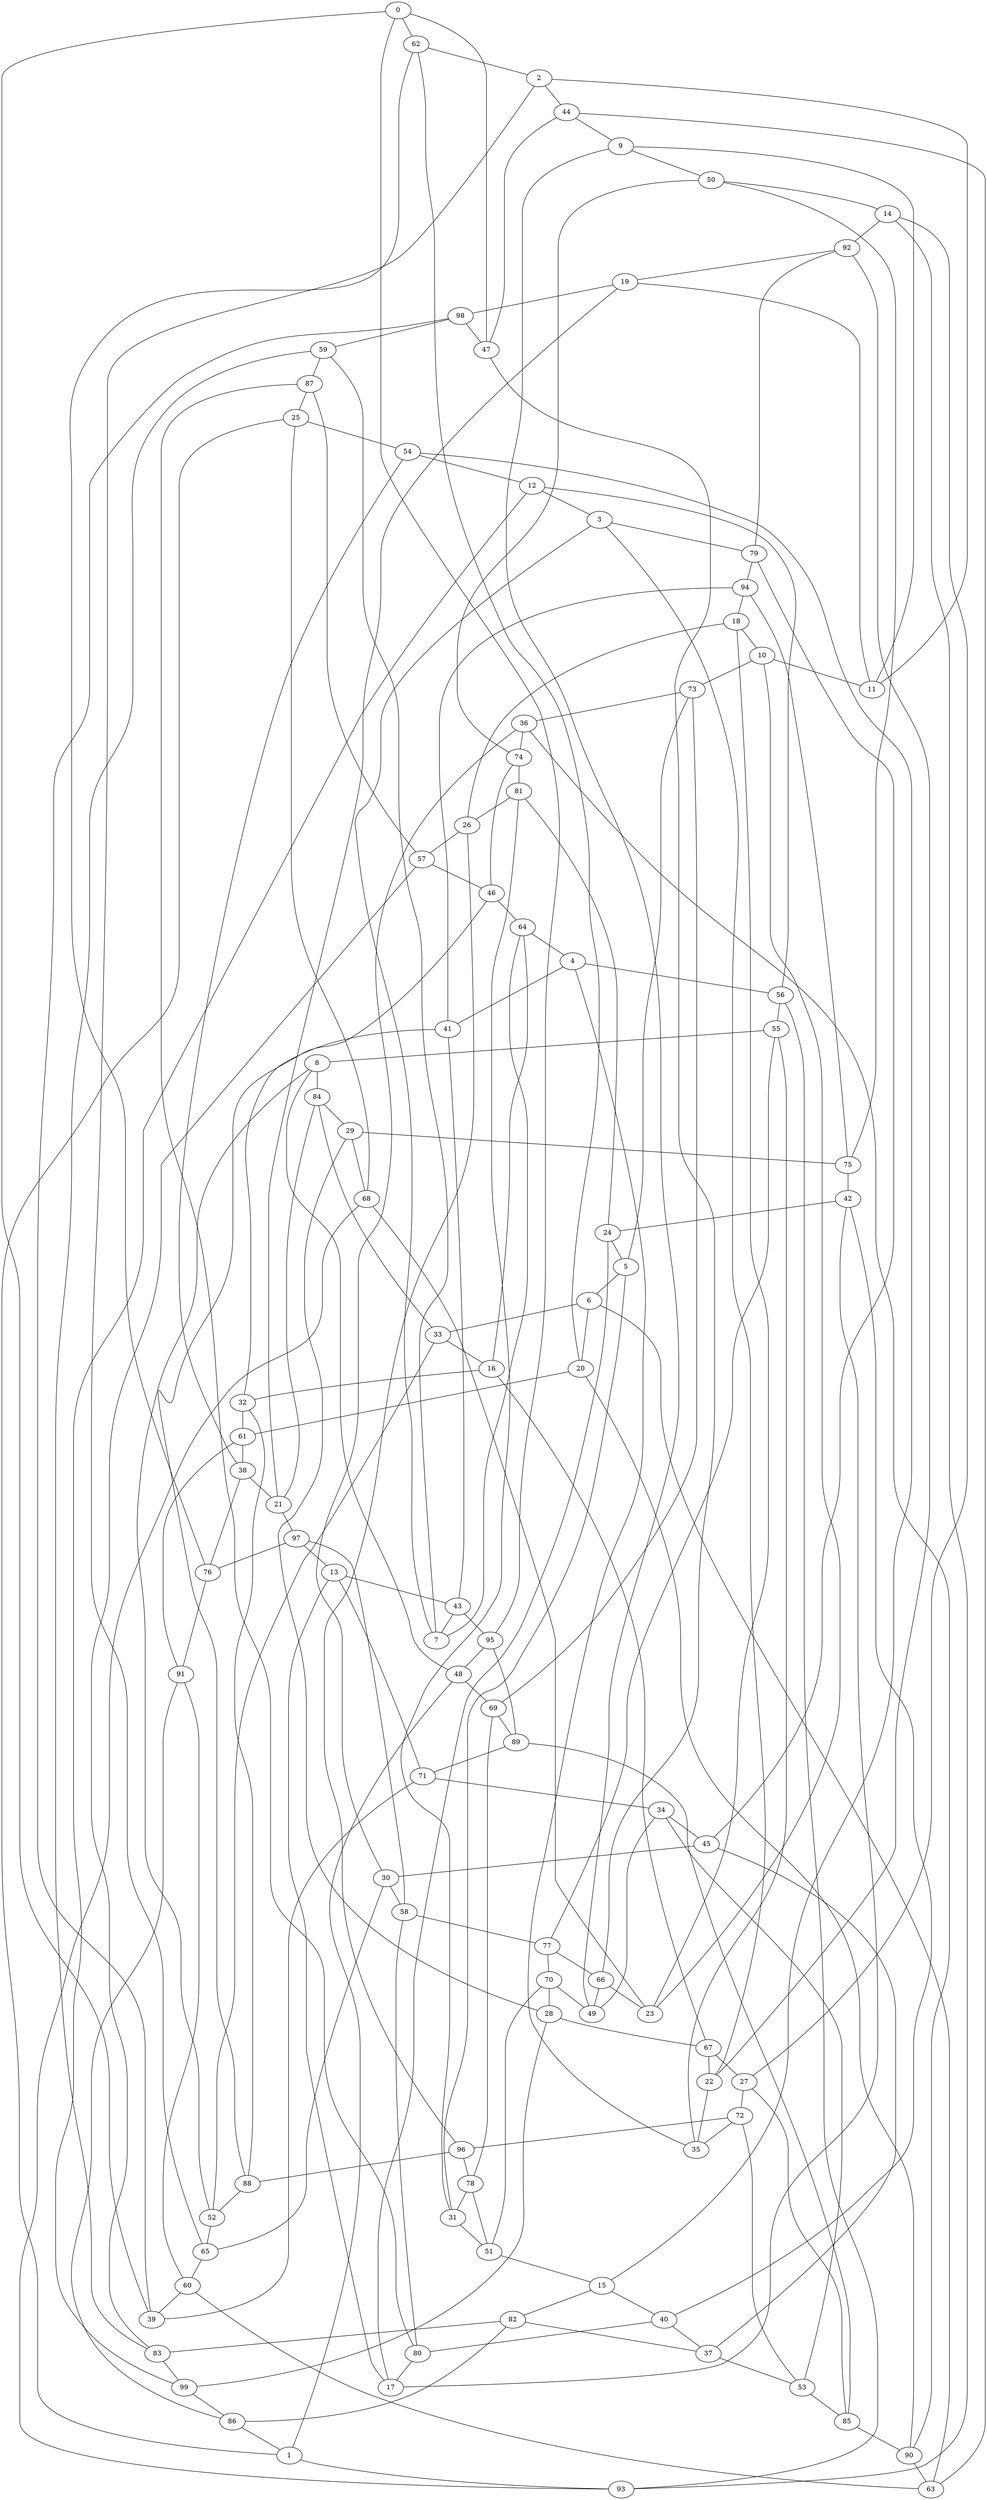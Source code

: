 graph {
	0 -- 62;
	1 -- 25;
	2 -- 44;
	3 -- 79;
	4 -- 56;
	5 -- 73;
	6 -- 20;
	7 -- 59;
	8 -- 84;
	9 -- 50;
	10 -- 11;
	11 -- 19;
	12 -- 3;
	13 -- 43;
	14 -- 92;
	15 -- 82;
	16 -- 67;
	17 -- 24;
	18 -- 10;
	19 -- 98;
	20 -- 61;
	21 -- 97;
	22 -- 35;
	23 -- 18;
	24 -- 5;
	25 -- 54;
	26 -- 57;
	27 -- 72;
	28 -- 29;
	29 -- 68;
	30 -- 58;
	31 -- 51;
	32 -- 88;
	33 -- 16;
	34 -- 45;
	35 -- 55;
	36 -- 74;
	37 -- 53;
	38 -- 21;
	39 -- 71;
	40 -- 37;
	41 -- 32;
	42 -- 40;
	43 -- 7;
	44 -- 9;
	45 -- 30;
	46 -- 64;
	47 -- 0;
	48 -- 69;
	49 -- 34;
	50 -- 75;
	51 -- 70;
	52 -- 65;
	53 -- 85;
	54 -- 15;
	55 -- 8;
	56 -- 12;
	57 -- 46;
	58 -- 77;
	59 -- 87;
	60 -- 39;
	61 -- 91;
	62 -- 2;
	63 -- 6;
	64 -- 4;
	65 -- 60;
	66 -- 23;
	67 -- 27;
	68 -- 93;
	69 -- 89;
	70 -- 49;
	71 -- 13;
	72 -- 96;
	73 -- 36;
	74 -- 81;
	75 -- 42;
	76 -- 38;
	77 -- 66;
	78 -- 31;
	79 -- 94;
	80 -- 17;
	81 -- 26;
	82 -- 83;
	83 -- 99;
	84 -- 33;
	85 -- 90;
	86 -- 1;
	87 -- 80;
	88 -- 52;
	89 -- 95;
	90 -- 63;
	91 -- 86;
	92 -- 22;
	93 -- 14;
	94 -- 41;
	95 -- 48;
	96 -- 78;
	97 -- 76;
	98 -- 47;
	99 -- 28;
	0 -- 39;
	1 -- 93;
	2 -- 65;
	3 -- 7;
	4 -- 41;
	5 -- 6;
	6 -- 33;
	7 -- 64;
	8 -- 48;
	9 -- 11;
	10 -- 73;
	11 -- 2;
	12 -- 99;
	13 -- 17;
	14 -- 27;
	15 -- 40;
	16 -- 32;
	17 -- 42;
	18 -- 26;
	19 -- 21;
	20 -- 62;
	21 -- 84;
	22 -- 3;
	23 -- 10;
	24 -- 81;
	25 -- 68;
	26 -- 96;
	27 -- 85;
	28 -- 67;
	29 -- 75;
	30 -- 36;
	31 -- 5;
	32 -- 61;
	33 -- 52;
	34 -- 53;
	35 -- 4;
	36 -- 90;
	37 -- 45;
	38 -- 54;
	39 -- 98;
	40 -- 80;
	41 -- 43;
	42 -- 24;
	43 -- 95;
	44 -- 47;
	45 -- 79;
	46 -- 74;
	47 -- 66;
	48 -- 1;
	49 -- 9;
	50 -- 14;
	51 -- 15;
	52 -- 8;
	53 -- 72;
	54 -- 12;
	55 -- 77;
	56 -- 55;
	57 -- 87;
	58 -- 97;
	59 -- 83;
	60 -- 63;
	61 -- 38;
	62 -- 76;
	63 -- 44;
	64 -- 16;
	65 -- 30;
	66 -- 49;
	67 -- 22;
	68 -- 23;
	69 -- 78;
	70 -- 28;
	71 -- 34;
	72 -- 35;
	73 -- 69;
	74 -- 50;
	75 -- 94;
	76 -- 91;
	77 -- 70;
	78 -- 51;
	79 -- 92;
	80 -- 58;
	81 -- 31;
	82 -- 37;
	83 -- 57;
	84 -- 29;
	85 -- 89;
	86 -- 82;
	87 -- 25;
	88 -- 46;
	89 -- 71;
	90 -- 20;
	91 -- 60;
	92 -- 19;
	93 -- 56;
	94 -- 18;
	95 -- 0;
	96 -- 88;
	97 -- 13;
	98 -- 59;
	99 -- 86;
}
